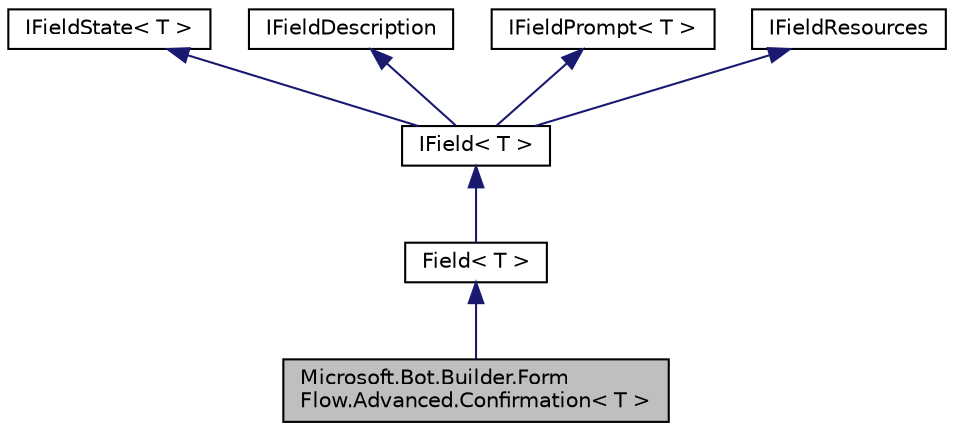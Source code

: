 digraph "Microsoft.Bot.Builder.FormFlow.Advanced.Confirmation&lt; T &gt;"
{
  edge [fontname="Helvetica",fontsize="10",labelfontname="Helvetica",labelfontsize="10"];
  node [fontname="Helvetica",fontsize="10",shape=record];
  Node1 [label="Microsoft.Bot.Builder.Form\lFlow.Advanced.Confirmation\< T \>",height=0.2,width=0.4,color="black", fillcolor="grey75", style="filled", fontcolor="black"];
  Node2 -> Node1 [dir="back",color="midnightblue",fontsize="10",style="solid",fontname="Helvetica"];
  Node2 [label="Field\< T \>",height=0.2,width=0.4,color="black", fillcolor="white", style="filled",URL="$d2/d1b/class_microsoft_1_1_bot_1_1_builder_1_1_form_flow_1_1_advanced_1_1_field.html",tooltip="Base class with declarative implementation of IField. "];
  Node3 -> Node2 [dir="back",color="midnightblue",fontsize="10",style="solid",fontname="Helvetica"];
  Node3 [label="IField\< T \>",height=0.2,width=0.4,color="black", fillcolor="white", style="filled",URL="$d5/d09/interface_microsoft_1_1_bot_1_1_builder_1_1_form_flow_1_1_advanced_1_1_i_field.html",tooltip="Interface for all the information about a specific field. "];
  Node4 -> Node3 [dir="back",color="midnightblue",fontsize="10",style="solid",fontname="Helvetica"];
  Node4 [label="IFieldState\< T \>",height=0.2,width=0.4,color="black", fillcolor="white", style="filled",URL="$d0/dab/interface_microsoft_1_1_bot_1_1_builder_1_1_form_flow_1_1_advanced_1_1_i_field_state.html",tooltip="Interface that defines basic access to a field. "];
  Node5 -> Node3 [dir="back",color="midnightblue",fontsize="10",style="solid",fontname="Helvetica"];
  Node5 [label="IFieldDescription",height=0.2,width=0.4,color="black", fillcolor="white", style="filled",URL="$d3/d64/interface_microsoft_1_1_bot_1_1_builder_1_1_form_flow_1_1_advanced_1_1_i_field_description.html",tooltip="Describe the information displayed about a field and its values. "];
  Node6 -> Node3 [dir="back",color="midnightblue",fontsize="10",style="solid",fontname="Helvetica"];
  Node6 [label="IFieldPrompt\< T \>",height=0.2,width=0.4,color="black", fillcolor="white", style="filled",URL="$d7/dd7/interface_microsoft_1_1_bot_1_1_builder_1_1_form_flow_1_1_advanced_1_1_i_field_prompt.html",tooltip="This provides control information about a field. "];
  Node7 -> Node3 [dir="back",color="midnightblue",fontsize="10",style="solid",fontname="Helvetica"];
  Node7 [label="IFieldResources",height=0.2,width=0.4,color="black", fillcolor="white", style="filled",URL="$d8/d0e/interface_microsoft_1_1_bot_1_1_builder_1_1_form_flow_1_1_advanced_1_1_i_field_resources.html",tooltip="Interface for saving/localizing generated resources. "];
}
